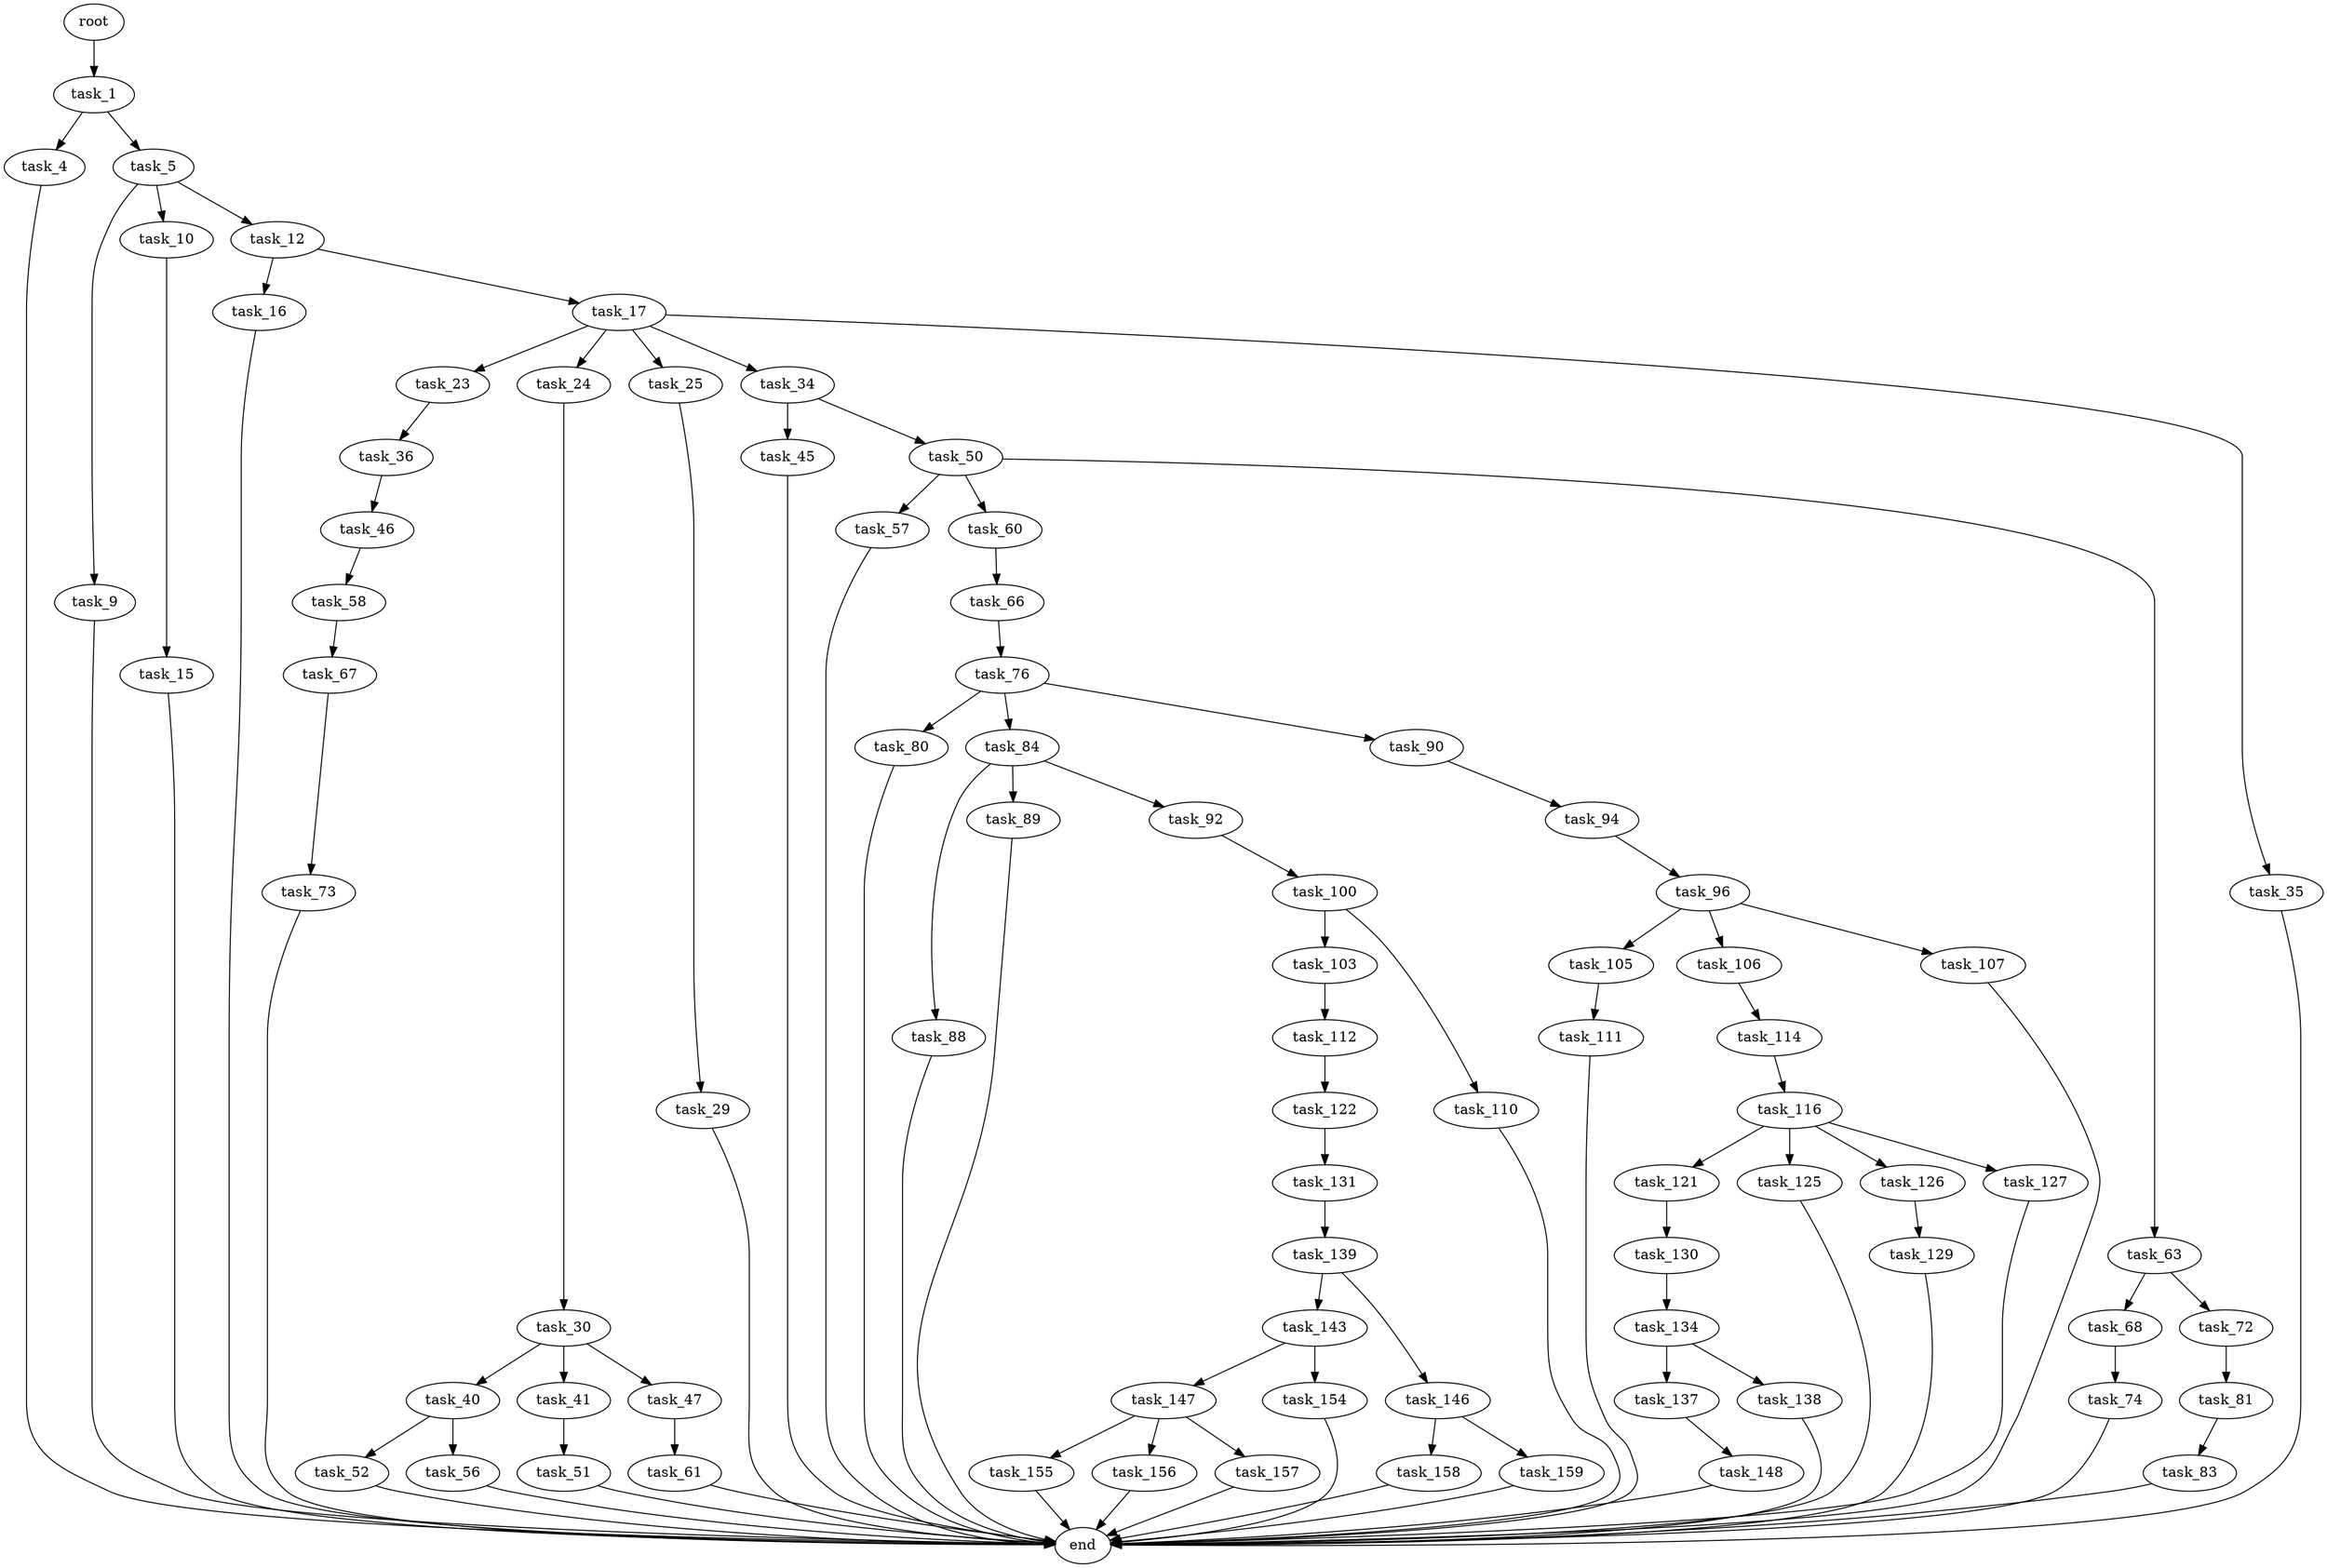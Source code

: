 digraph G {
  root [size="0.000000"];
  task_1 [size="669999088.000000"];
  task_4 [size="1073741824000.000000"];
  task_5 [size="68719476736.000000"];
  end [size="0.000000"];
  task_9 [size="231928233984.000000"];
  task_10 [size="8589934592.000000"];
  task_12 [size="3158117223.000000"];
  task_15 [size="12457566227.000000"];
  task_16 [size="368293445632.000000"];
  task_17 [size="1011585807891.000000"];
  task_23 [size="231928233984.000000"];
  task_24 [size="8589934592.000000"];
  task_25 [size="291421322444.000000"];
  task_34 [size="7626425741.000000"];
  task_35 [size="9418245534.000000"];
  task_36 [size="9931197647.000000"];
  task_30 [size="1137275250472.000000"];
  task_29 [size="1150356396892.000000"];
  task_40 [size="7957399561.000000"];
  task_41 [size="721510023499.000000"];
  task_47 [size="15415711276.000000"];
  task_45 [size="3629640144.000000"];
  task_50 [size="207446084188.000000"];
  task_46 [size="28991029248.000000"];
  task_52 [size="271582358652.000000"];
  task_56 [size="34862596840.000000"];
  task_51 [size="70358953005.000000"];
  task_58 [size="186127892969.000000"];
  task_61 [size="28598723909.000000"];
  task_57 [size="76420123860.000000"];
  task_60 [size="624550562012.000000"];
  task_63 [size="7509989204.000000"];
  task_67 [size="549755813888.000000"];
  task_66 [size="9954770067.000000"];
  task_68 [size="855787003341.000000"];
  task_72 [size="157767676608.000000"];
  task_76 [size="26920884594.000000"];
  task_73 [size="60866689121.000000"];
  task_74 [size="549755813888.000000"];
  task_81 [size="354350250069.000000"];
  task_80 [size="520626307029.000000"];
  task_84 [size="8589934592.000000"];
  task_90 [size="400591898203.000000"];
  task_83 [size="23384145600.000000"];
  task_88 [size="9736018618.000000"];
  task_89 [size="1416028248.000000"];
  task_92 [size="1073741824000.000000"];
  task_94 [size="368293445632.000000"];
  task_100 [size="8116702416.000000"];
  task_96 [size="146420955431.000000"];
  task_105 [size="368293445632.000000"];
  task_106 [size="35464779490.000000"];
  task_107 [size="446863352.000000"];
  task_103 [size="8589934592.000000"];
  task_110 [size="1862361577.000000"];
  task_112 [size="68719476736.000000"];
  task_111 [size="672124675290.000000"];
  task_114 [size="26407330570.000000"];
  task_122 [size="3050344250.000000"];
  task_116 [size="133729071134.000000"];
  task_121 [size="7576065861.000000"];
  task_125 [size="89497635052.000000"];
  task_126 [size="667427394108.000000"];
  task_127 [size="23287219817.000000"];
  task_130 [size="368293445632.000000"];
  task_131 [size="561027867140.000000"];
  task_129 [size="240306292559.000000"];
  task_134 [size="426410938996.000000"];
  task_139 [size="856118687678.000000"];
  task_137 [size="134217728000.000000"];
  task_138 [size="231928233984.000000"];
  task_148 [size="181715693849.000000"];
  task_143 [size="368293445632.000000"];
  task_146 [size="13101030993.000000"];
  task_147 [size="45804992347.000000"];
  task_154 [size="2936877717.000000"];
  task_158 [size="26888787046.000000"];
  task_159 [size="453719017.000000"];
  task_155 [size="7100179048.000000"];
  task_156 [size="28884030952.000000"];
  task_157 [size="479692766833.000000"];

  root -> task_1 [size="1.000000"];
  task_1 -> task_4 [size="75497472.000000"];
  task_1 -> task_5 [size="75497472.000000"];
  task_4 -> end [size="1.000000"];
  task_5 -> task_9 [size="134217728.000000"];
  task_5 -> task_10 [size="134217728.000000"];
  task_5 -> task_12 [size="134217728.000000"];
  task_9 -> end [size="1.000000"];
  task_10 -> task_15 [size="33554432.000000"];
  task_12 -> task_16 [size="209715200.000000"];
  task_12 -> task_17 [size="209715200.000000"];
  task_15 -> end [size="1.000000"];
  task_16 -> end [size="1.000000"];
  task_17 -> task_23 [size="838860800.000000"];
  task_17 -> task_24 [size="838860800.000000"];
  task_17 -> task_25 [size="838860800.000000"];
  task_17 -> task_34 [size="838860800.000000"];
  task_17 -> task_35 [size="838860800.000000"];
  task_23 -> task_36 [size="301989888.000000"];
  task_24 -> task_30 [size="33554432.000000"];
  task_25 -> task_29 [size="301989888.000000"];
  task_34 -> task_45 [size="838860800.000000"];
  task_34 -> task_50 [size="838860800.000000"];
  task_35 -> end [size="1.000000"];
  task_36 -> task_46 [size="33554432.000000"];
  task_30 -> task_40 [size="679477248.000000"];
  task_30 -> task_41 [size="679477248.000000"];
  task_30 -> task_47 [size="679477248.000000"];
  task_29 -> end [size="1.000000"];
  task_40 -> task_52 [size="301989888.000000"];
  task_40 -> task_56 [size="301989888.000000"];
  task_41 -> task_51 [size="838860800.000000"];
  task_47 -> task_61 [size="301989888.000000"];
  task_45 -> end [size="1.000000"];
  task_50 -> task_57 [size="209715200.000000"];
  task_50 -> task_60 [size="209715200.000000"];
  task_50 -> task_63 [size="209715200.000000"];
  task_46 -> task_58 [size="75497472.000000"];
  task_52 -> end [size="1.000000"];
  task_56 -> end [size="1.000000"];
  task_51 -> end [size="1.000000"];
  task_58 -> task_67 [size="838860800.000000"];
  task_61 -> end [size="1.000000"];
  task_57 -> end [size="1.000000"];
  task_60 -> task_66 [size="536870912.000000"];
  task_63 -> task_68 [size="536870912.000000"];
  task_63 -> task_72 [size="536870912.000000"];
  task_67 -> task_73 [size="536870912.000000"];
  task_66 -> task_76 [size="301989888.000000"];
  task_68 -> task_74 [size="838860800.000000"];
  task_72 -> task_81 [size="134217728.000000"];
  task_76 -> task_80 [size="75497472.000000"];
  task_76 -> task_84 [size="75497472.000000"];
  task_76 -> task_90 [size="75497472.000000"];
  task_73 -> end [size="1.000000"];
  task_74 -> end [size="1.000000"];
  task_81 -> task_83 [size="838860800.000000"];
  task_80 -> end [size="1.000000"];
  task_84 -> task_88 [size="33554432.000000"];
  task_84 -> task_89 [size="33554432.000000"];
  task_84 -> task_92 [size="33554432.000000"];
  task_90 -> task_94 [size="301989888.000000"];
  task_83 -> end [size="1.000000"];
  task_88 -> end [size="1.000000"];
  task_89 -> end [size="1.000000"];
  task_92 -> task_100 [size="838860800.000000"];
  task_94 -> task_96 [size="411041792.000000"];
  task_100 -> task_103 [size="209715200.000000"];
  task_100 -> task_110 [size="209715200.000000"];
  task_96 -> task_105 [size="301989888.000000"];
  task_96 -> task_106 [size="301989888.000000"];
  task_96 -> task_107 [size="301989888.000000"];
  task_105 -> task_111 [size="411041792.000000"];
  task_106 -> task_114 [size="33554432.000000"];
  task_107 -> end [size="1.000000"];
  task_103 -> task_112 [size="33554432.000000"];
  task_110 -> end [size="1.000000"];
  task_112 -> task_122 [size="134217728.000000"];
  task_111 -> end [size="1.000000"];
  task_114 -> task_116 [size="33554432.000000"];
  task_122 -> task_131 [size="209715200.000000"];
  task_116 -> task_121 [size="209715200.000000"];
  task_116 -> task_125 [size="209715200.000000"];
  task_116 -> task_126 [size="209715200.000000"];
  task_116 -> task_127 [size="209715200.000000"];
  task_121 -> task_130 [size="301989888.000000"];
  task_125 -> end [size="1.000000"];
  task_126 -> task_129 [size="411041792.000000"];
  task_127 -> end [size="1.000000"];
  task_130 -> task_134 [size="411041792.000000"];
  task_131 -> task_139 [size="536870912.000000"];
  task_129 -> end [size="1.000000"];
  task_134 -> task_137 [size="301989888.000000"];
  task_134 -> task_138 [size="301989888.000000"];
  task_139 -> task_143 [size="679477248.000000"];
  task_139 -> task_146 [size="679477248.000000"];
  task_137 -> task_148 [size="209715200.000000"];
  task_138 -> end [size="1.000000"];
  task_148 -> end [size="1.000000"];
  task_143 -> task_147 [size="411041792.000000"];
  task_143 -> task_154 [size="411041792.000000"];
  task_146 -> task_158 [size="301989888.000000"];
  task_146 -> task_159 [size="301989888.000000"];
  task_147 -> task_155 [size="838860800.000000"];
  task_147 -> task_156 [size="838860800.000000"];
  task_147 -> task_157 [size="838860800.000000"];
  task_154 -> end [size="1.000000"];
  task_158 -> end [size="1.000000"];
  task_159 -> end [size="1.000000"];
  task_155 -> end [size="1.000000"];
  task_156 -> end [size="1.000000"];
  task_157 -> end [size="1.000000"];
}
